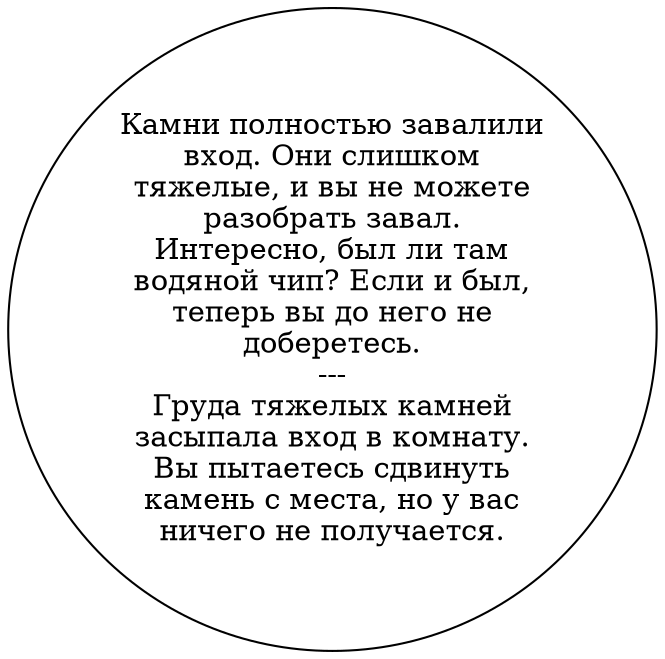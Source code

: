 digraph blkrom {
  "start" [style=filled       fillcolor="#FFFFFF"       color="#000000"]
  "start" [label="Камни полностью завалили\nвход. Они слишком\nтяжелые, и вы не можете\nразобрать завал.\nИнтересно, был ли там\nводяной чип? Если и был,\nтеперь вы до него не\nдоберетесь.\n---\nГруда тяжелых камней\nзасыпала вход в комнату.\nВы пытаетесь сдвинуть\nкамень с места, но у вас\nничего не получается."]
}